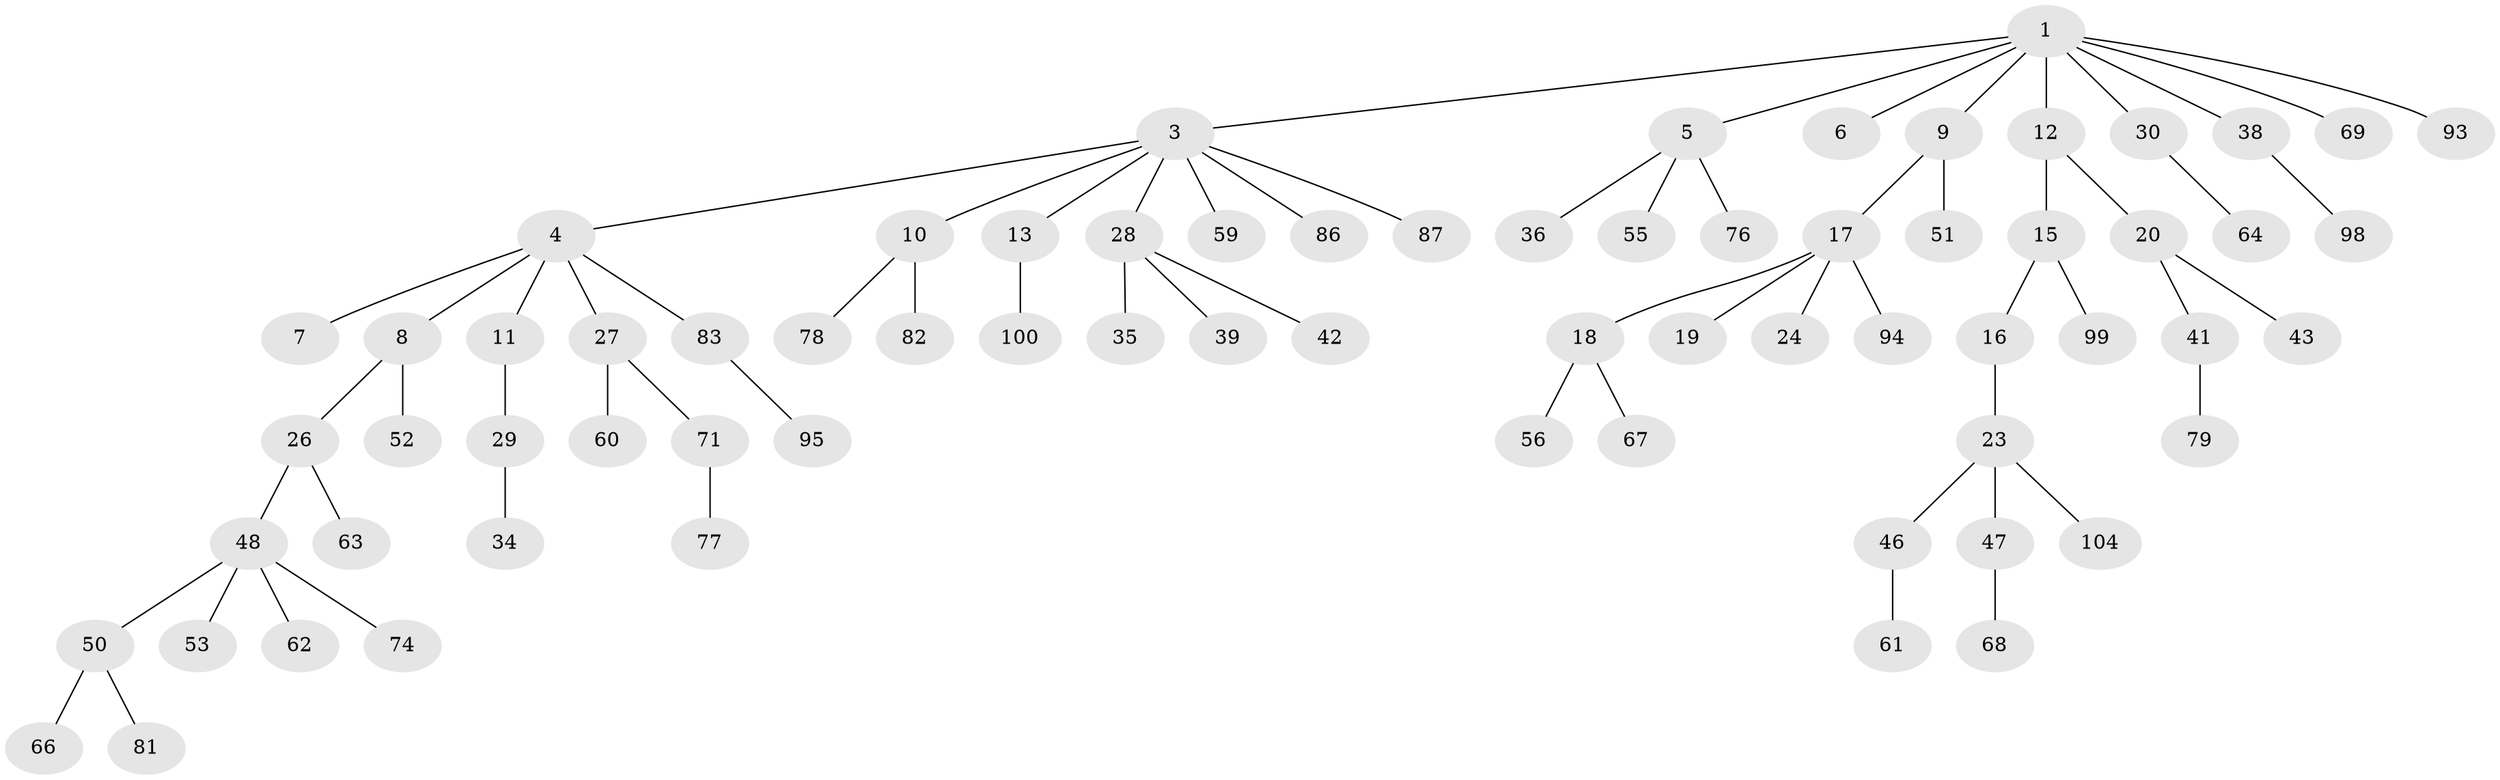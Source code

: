 // original degree distribution, {6: 0.02857142857142857, 5: 0.02857142857142857, 7: 0.009523809523809525, 2: 0.20952380952380953, 1: 0.5238095238095238, 4: 0.05714285714285714, 3: 0.14285714285714285}
// Generated by graph-tools (version 1.1) at 2025/42/03/06/25 10:42:02]
// undirected, 70 vertices, 69 edges
graph export_dot {
graph [start="1"]
  node [color=gray90,style=filled];
  1 [super="+2"];
  3 [super="+25"];
  4 [super="+14"];
  5 [super="+21"];
  6;
  7;
  8 [super="+54"];
  9 [super="+57"];
  10 [super="+45"];
  11 [super="+103"];
  12 [super="+73"];
  13;
  15 [super="+49"];
  16 [super="+22"];
  17 [super="+58"];
  18 [super="+37"];
  19;
  20 [super="+40"];
  23 [super="+84"];
  24 [super="+97"];
  26 [super="+32"];
  27 [super="+33"];
  28 [super="+31"];
  29 [super="+102"];
  30;
  34;
  35 [super="+72"];
  36;
  38 [super="+96"];
  39;
  41 [super="+44"];
  42;
  43;
  46 [super="+92"];
  47;
  48 [super="+89"];
  50 [super="+80"];
  51 [super="+65"];
  52;
  53;
  55;
  56;
  59 [super="+70"];
  60;
  61;
  62;
  63;
  64 [super="+91"];
  66;
  67 [super="+105"];
  68 [super="+85"];
  69;
  71 [super="+75"];
  74;
  76;
  77 [super="+90"];
  78;
  79;
  81;
  82;
  83 [super="+88"];
  86;
  87;
  93;
  94;
  95;
  98;
  99;
  100 [super="+101"];
  104;
  1 -- 3;
  1 -- 30;
  1 -- 38;
  1 -- 69;
  1 -- 93;
  1 -- 5;
  1 -- 6;
  1 -- 9;
  1 -- 12;
  3 -- 4;
  3 -- 10;
  3 -- 13;
  3 -- 59;
  3 -- 86;
  3 -- 28;
  3 -- 87;
  4 -- 7;
  4 -- 8;
  4 -- 11;
  4 -- 27;
  4 -- 83;
  5 -- 55;
  5 -- 36;
  5 -- 76;
  8 -- 26;
  8 -- 52;
  9 -- 17;
  9 -- 51;
  10 -- 82;
  10 -- 78;
  11 -- 29;
  12 -- 15;
  12 -- 20;
  13 -- 100;
  15 -- 16;
  15 -- 99;
  16 -- 23;
  17 -- 18;
  17 -- 19;
  17 -- 24;
  17 -- 94;
  18 -- 56;
  18 -- 67;
  20 -- 43;
  20 -- 41;
  23 -- 46;
  23 -- 47;
  23 -- 104;
  26 -- 48;
  26 -- 63;
  27 -- 60;
  27 -- 71;
  28 -- 35;
  28 -- 42;
  28 -- 39;
  29 -- 34;
  30 -- 64;
  38 -- 98;
  41 -- 79;
  46 -- 61;
  47 -- 68;
  48 -- 50;
  48 -- 53;
  48 -- 62;
  48 -- 74;
  50 -- 66;
  50 -- 81;
  71 -- 77;
  83 -- 95;
}
